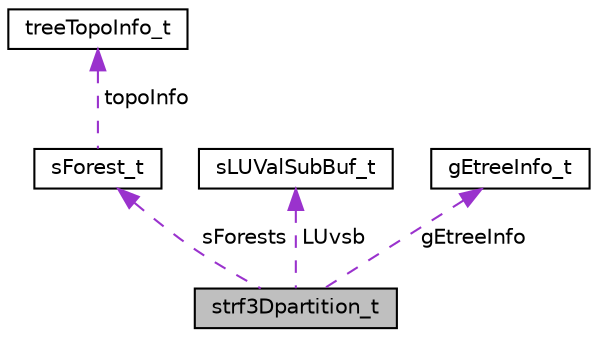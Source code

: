 digraph "strf3Dpartition_t"
{
 // LATEX_PDF_SIZE
  edge [fontname="Helvetica",fontsize="10",labelfontname="Helvetica",labelfontsize="10"];
  node [fontname="Helvetica",fontsize="10",shape=record];
  Node1 [label="strf3Dpartition_t",height=0.2,width=0.4,color="black", fillcolor="grey75", style="filled", fontcolor="black",tooltip=" "];
  Node2 -> Node1 [dir="back",color="darkorchid3",fontsize="10",style="dashed",label=" sForests" ,fontname="Helvetica"];
  Node2 [label="sForest_t",height=0.2,width=0.4,color="black", fillcolor="white", style="filled",URL="$structsForest__t.html",tooltip=" "];
  Node3 -> Node2 [dir="back",color="darkorchid3",fontsize="10",style="dashed",label=" topoInfo" ,fontname="Helvetica"];
  Node3 [label="treeTopoInfo_t",height=0.2,width=0.4,color="black", fillcolor="white", style="filled",URL="$structtreeTopoInfo__t.html",tooltip=" "];
  Node4 -> Node1 [dir="back",color="darkorchid3",fontsize="10",style="dashed",label=" LUvsb" ,fontname="Helvetica"];
  Node4 [label="sLUValSubBuf_t",height=0.2,width=0.4,color="black", fillcolor="white", style="filled",URL="$structsLUValSubBuf__t.html",tooltip=" "];
  Node5 -> Node1 [dir="back",color="darkorchid3",fontsize="10",style="dashed",label=" gEtreeInfo" ,fontname="Helvetica"];
  Node5 [label="gEtreeInfo_t",height=0.2,width=0.4,color="black", fillcolor="white", style="filled",URL="$structgEtreeInfo__t.html",tooltip=" "];
}
